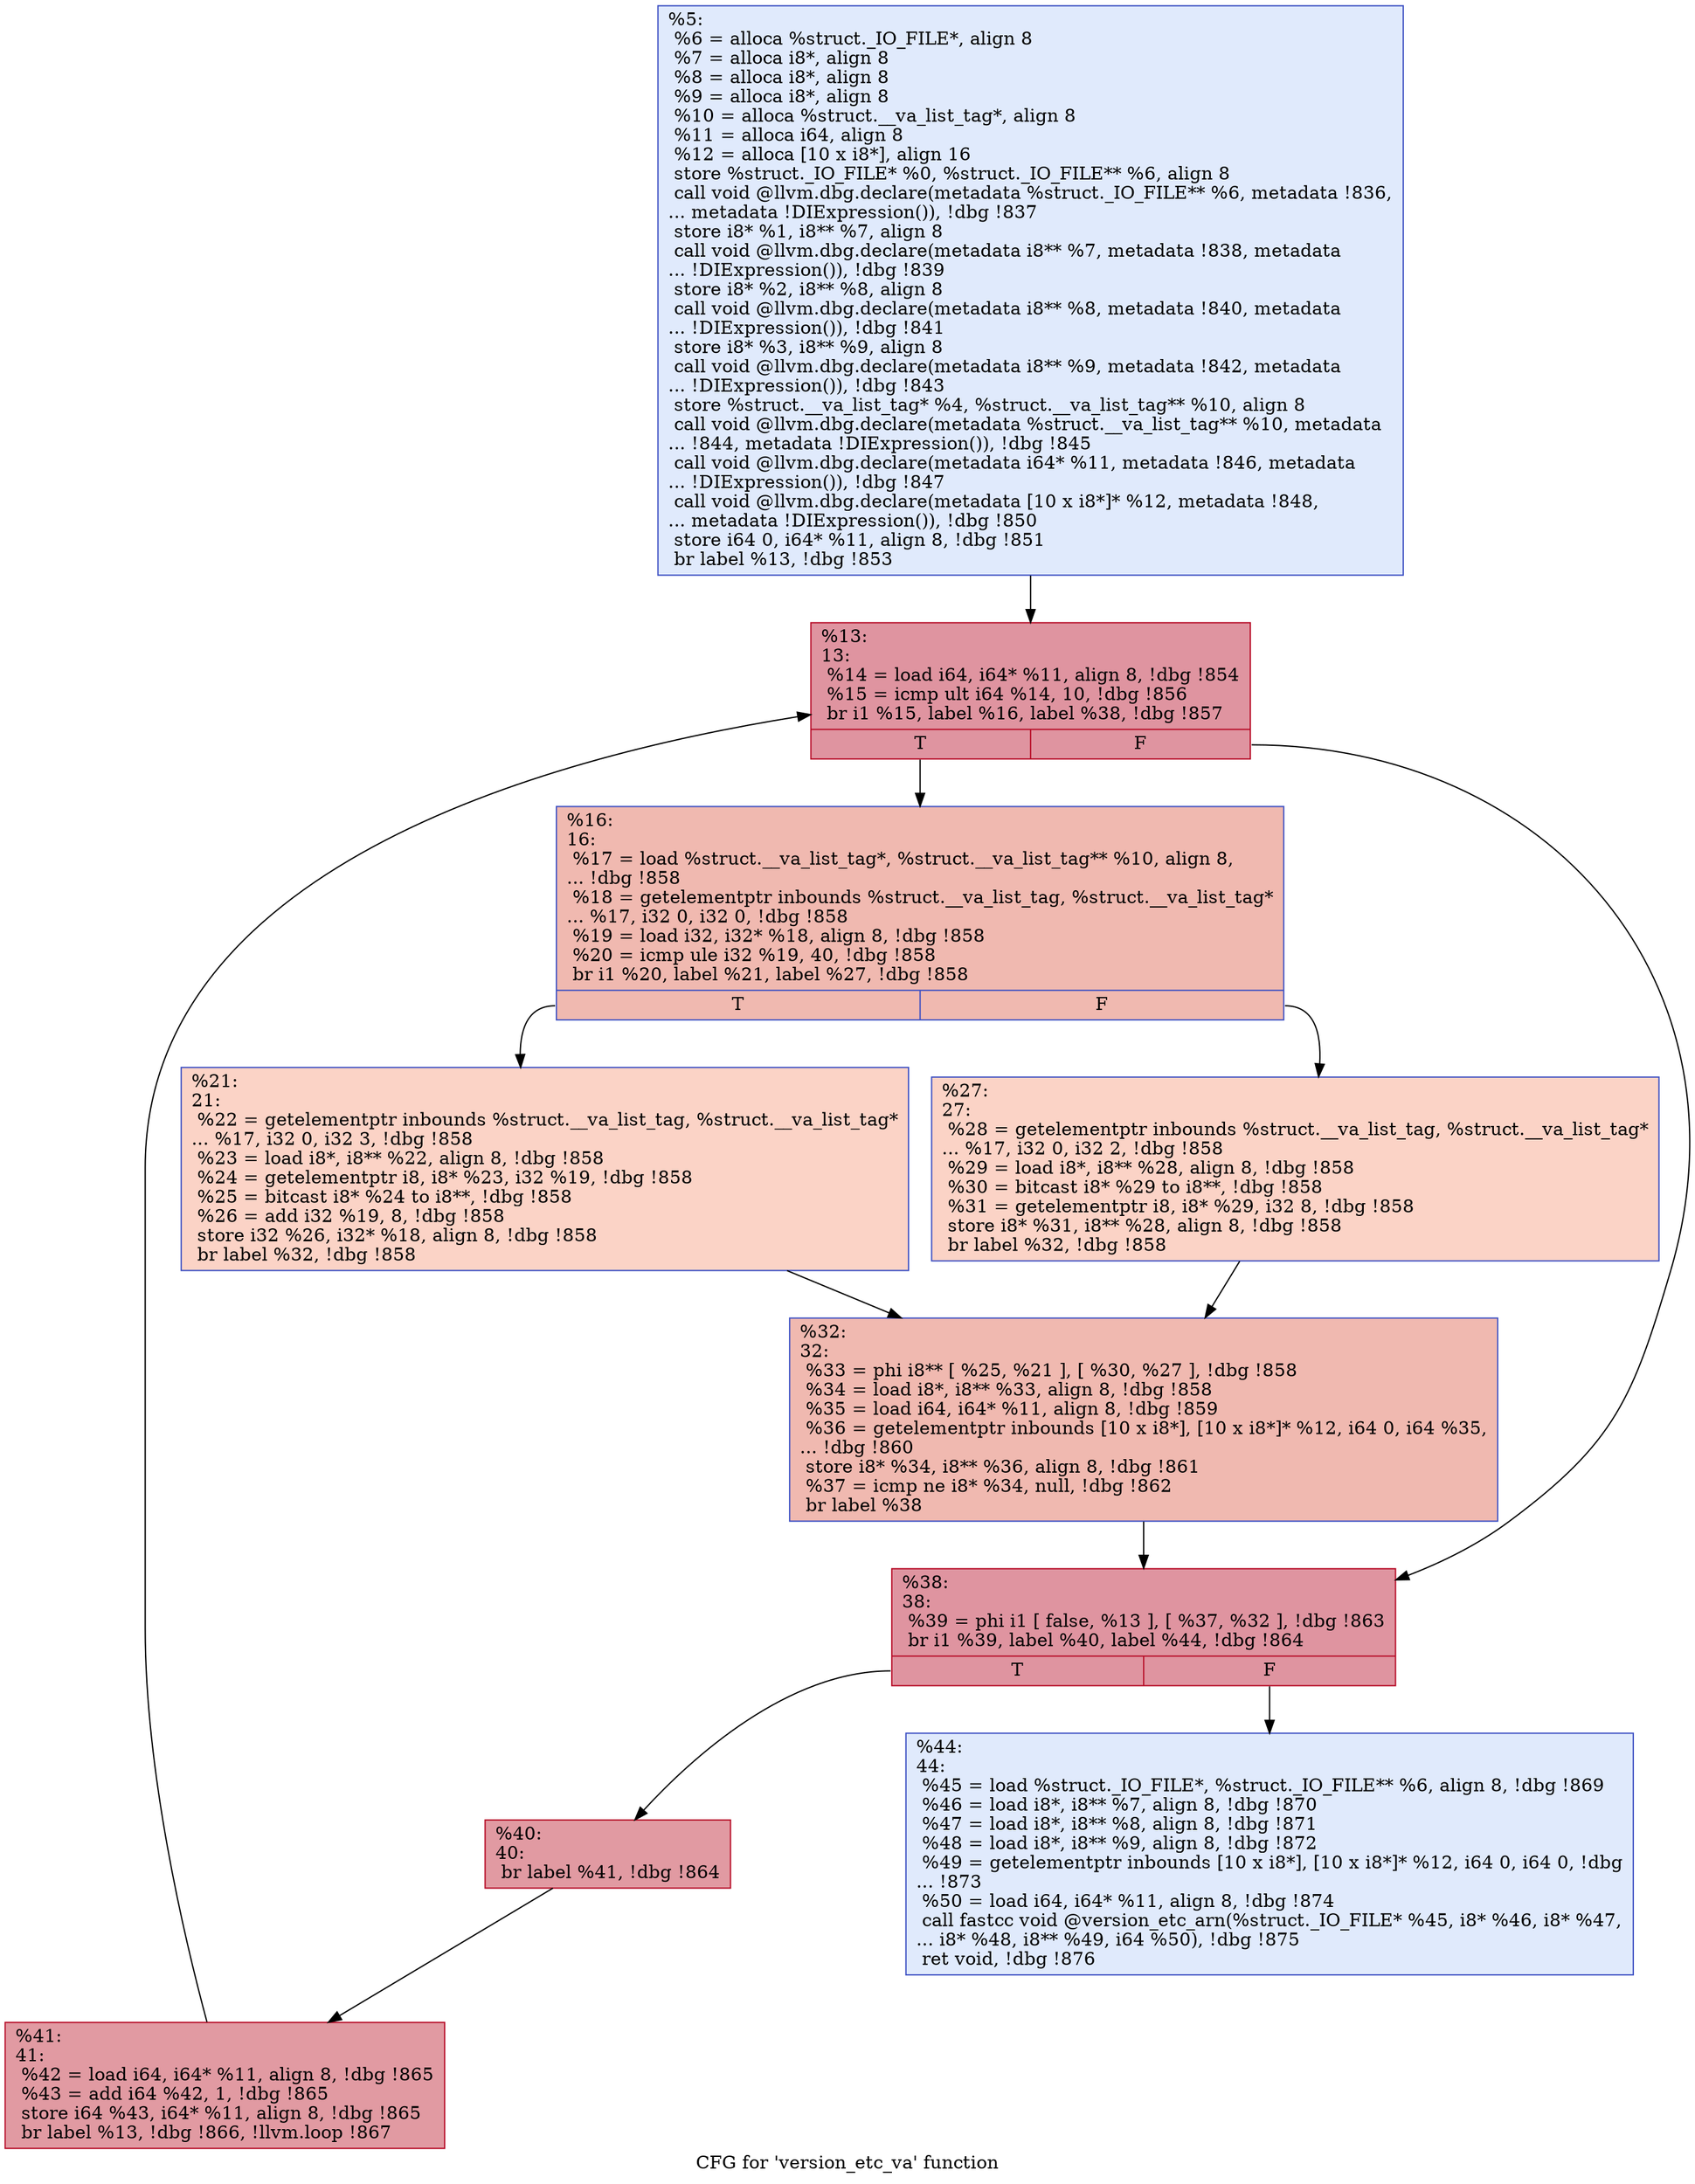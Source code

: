 digraph "CFG for 'version_etc_va' function" {
	label="CFG for 'version_etc_va' function";

	Node0x236bab0 [shape=record,color="#3d50c3ff", style=filled, fillcolor="#b9d0f970",label="{%5:\l  %6 = alloca %struct._IO_FILE*, align 8\l  %7 = alloca i8*, align 8\l  %8 = alloca i8*, align 8\l  %9 = alloca i8*, align 8\l  %10 = alloca %struct.__va_list_tag*, align 8\l  %11 = alloca i64, align 8\l  %12 = alloca [10 x i8*], align 16\l  store %struct._IO_FILE* %0, %struct._IO_FILE** %6, align 8\l  call void @llvm.dbg.declare(metadata %struct._IO_FILE** %6, metadata !836,\l... metadata !DIExpression()), !dbg !837\l  store i8* %1, i8** %7, align 8\l  call void @llvm.dbg.declare(metadata i8** %7, metadata !838, metadata\l... !DIExpression()), !dbg !839\l  store i8* %2, i8** %8, align 8\l  call void @llvm.dbg.declare(metadata i8** %8, metadata !840, metadata\l... !DIExpression()), !dbg !841\l  store i8* %3, i8** %9, align 8\l  call void @llvm.dbg.declare(metadata i8** %9, metadata !842, metadata\l... !DIExpression()), !dbg !843\l  store %struct.__va_list_tag* %4, %struct.__va_list_tag** %10, align 8\l  call void @llvm.dbg.declare(metadata %struct.__va_list_tag** %10, metadata\l... !844, metadata !DIExpression()), !dbg !845\l  call void @llvm.dbg.declare(metadata i64* %11, metadata !846, metadata\l... !DIExpression()), !dbg !847\l  call void @llvm.dbg.declare(metadata [10 x i8*]* %12, metadata !848,\l... metadata !DIExpression()), !dbg !850\l  store i64 0, i64* %11, align 8, !dbg !851\l  br label %13, !dbg !853\l}"];
	Node0x236bab0 -> Node0x236d440;
	Node0x236d440 [shape=record,color="#b70d28ff", style=filled, fillcolor="#b70d2870",label="{%13:\l13:                                               \l  %14 = load i64, i64* %11, align 8, !dbg !854\l  %15 = icmp ult i64 %14, 10, !dbg !856\l  br i1 %15, label %16, label %38, !dbg !857\l|{<s0>T|<s1>F}}"];
	Node0x236d440:s0 -> Node0x236d490;
	Node0x236d440:s1 -> Node0x236d5d0;
	Node0x236d490 [shape=record,color="#3d50c3ff", style=filled, fillcolor="#de614d70",label="{%16:\l16:                                               \l  %17 = load %struct.__va_list_tag*, %struct.__va_list_tag** %10, align 8,\l... !dbg !858\l  %18 = getelementptr inbounds %struct.__va_list_tag, %struct.__va_list_tag*\l... %17, i32 0, i32 0, !dbg !858\l  %19 = load i32, i32* %18, align 8, !dbg !858\l  %20 = icmp ule i32 %19, 40, !dbg !858\l  br i1 %20, label %21, label %27, !dbg !858\l|{<s0>T|<s1>F}}"];
	Node0x236d490:s0 -> Node0x236d4e0;
	Node0x236d490:s1 -> Node0x236d530;
	Node0x236d4e0 [shape=record,color="#3d50c3ff", style=filled, fillcolor="#f59c7d70",label="{%21:\l21:                                               \l  %22 = getelementptr inbounds %struct.__va_list_tag, %struct.__va_list_tag*\l... %17, i32 0, i32 3, !dbg !858\l  %23 = load i8*, i8** %22, align 8, !dbg !858\l  %24 = getelementptr i8, i8* %23, i32 %19, !dbg !858\l  %25 = bitcast i8* %24 to i8**, !dbg !858\l  %26 = add i32 %19, 8, !dbg !858\l  store i32 %26, i32* %18, align 8, !dbg !858\l  br label %32, !dbg !858\l}"];
	Node0x236d4e0 -> Node0x236d580;
	Node0x236d530 [shape=record,color="#3d50c3ff", style=filled, fillcolor="#f59c7d70",label="{%27:\l27:                                               \l  %28 = getelementptr inbounds %struct.__va_list_tag, %struct.__va_list_tag*\l... %17, i32 0, i32 2, !dbg !858\l  %29 = load i8*, i8** %28, align 8, !dbg !858\l  %30 = bitcast i8* %29 to i8**, !dbg !858\l  %31 = getelementptr i8, i8* %29, i32 8, !dbg !858\l  store i8* %31, i8** %28, align 8, !dbg !858\l  br label %32, !dbg !858\l}"];
	Node0x236d530 -> Node0x236d580;
	Node0x236d580 [shape=record,color="#3d50c3ff", style=filled, fillcolor="#de614d70",label="{%32:\l32:                                               \l  %33 = phi i8** [ %25, %21 ], [ %30, %27 ], !dbg !858\l  %34 = load i8*, i8** %33, align 8, !dbg !858\l  %35 = load i64, i64* %11, align 8, !dbg !859\l  %36 = getelementptr inbounds [10 x i8*], [10 x i8*]* %12, i64 0, i64 %35,\l... !dbg !860\l  store i8* %34, i8** %36, align 8, !dbg !861\l  %37 = icmp ne i8* %34, null, !dbg !862\l  br label %38\l}"];
	Node0x236d580 -> Node0x236d5d0;
	Node0x236d5d0 [shape=record,color="#b70d28ff", style=filled, fillcolor="#b70d2870",label="{%38:\l38:                                               \l  %39 = phi i1 [ false, %13 ], [ %37, %32 ], !dbg !863\l  br i1 %39, label %40, label %44, !dbg !864\l|{<s0>T|<s1>F}}"];
	Node0x236d5d0:s0 -> Node0x236d620;
	Node0x236d5d0:s1 -> Node0x236d6c0;
	Node0x236d620 [shape=record,color="#b70d28ff", style=filled, fillcolor="#bb1b2c70",label="{%40:\l40:                                               \l  br label %41, !dbg !864\l}"];
	Node0x236d620 -> Node0x236d670;
	Node0x236d670 [shape=record,color="#b70d28ff", style=filled, fillcolor="#bb1b2c70",label="{%41:\l41:                                               \l  %42 = load i64, i64* %11, align 8, !dbg !865\l  %43 = add i64 %42, 1, !dbg !865\l  store i64 %43, i64* %11, align 8, !dbg !865\l  br label %13, !dbg !866, !llvm.loop !867\l}"];
	Node0x236d670 -> Node0x236d440;
	Node0x236d6c0 [shape=record,color="#3d50c3ff", style=filled, fillcolor="#b9d0f970",label="{%44:\l44:                                               \l  %45 = load %struct._IO_FILE*, %struct._IO_FILE** %6, align 8, !dbg !869\l  %46 = load i8*, i8** %7, align 8, !dbg !870\l  %47 = load i8*, i8** %8, align 8, !dbg !871\l  %48 = load i8*, i8** %9, align 8, !dbg !872\l  %49 = getelementptr inbounds [10 x i8*], [10 x i8*]* %12, i64 0, i64 0, !dbg\l... !873\l  %50 = load i64, i64* %11, align 8, !dbg !874\l  call fastcc void @version_etc_arn(%struct._IO_FILE* %45, i8* %46, i8* %47,\l... i8* %48, i8** %49, i64 %50), !dbg !875\l  ret void, !dbg !876\l}"];
}
